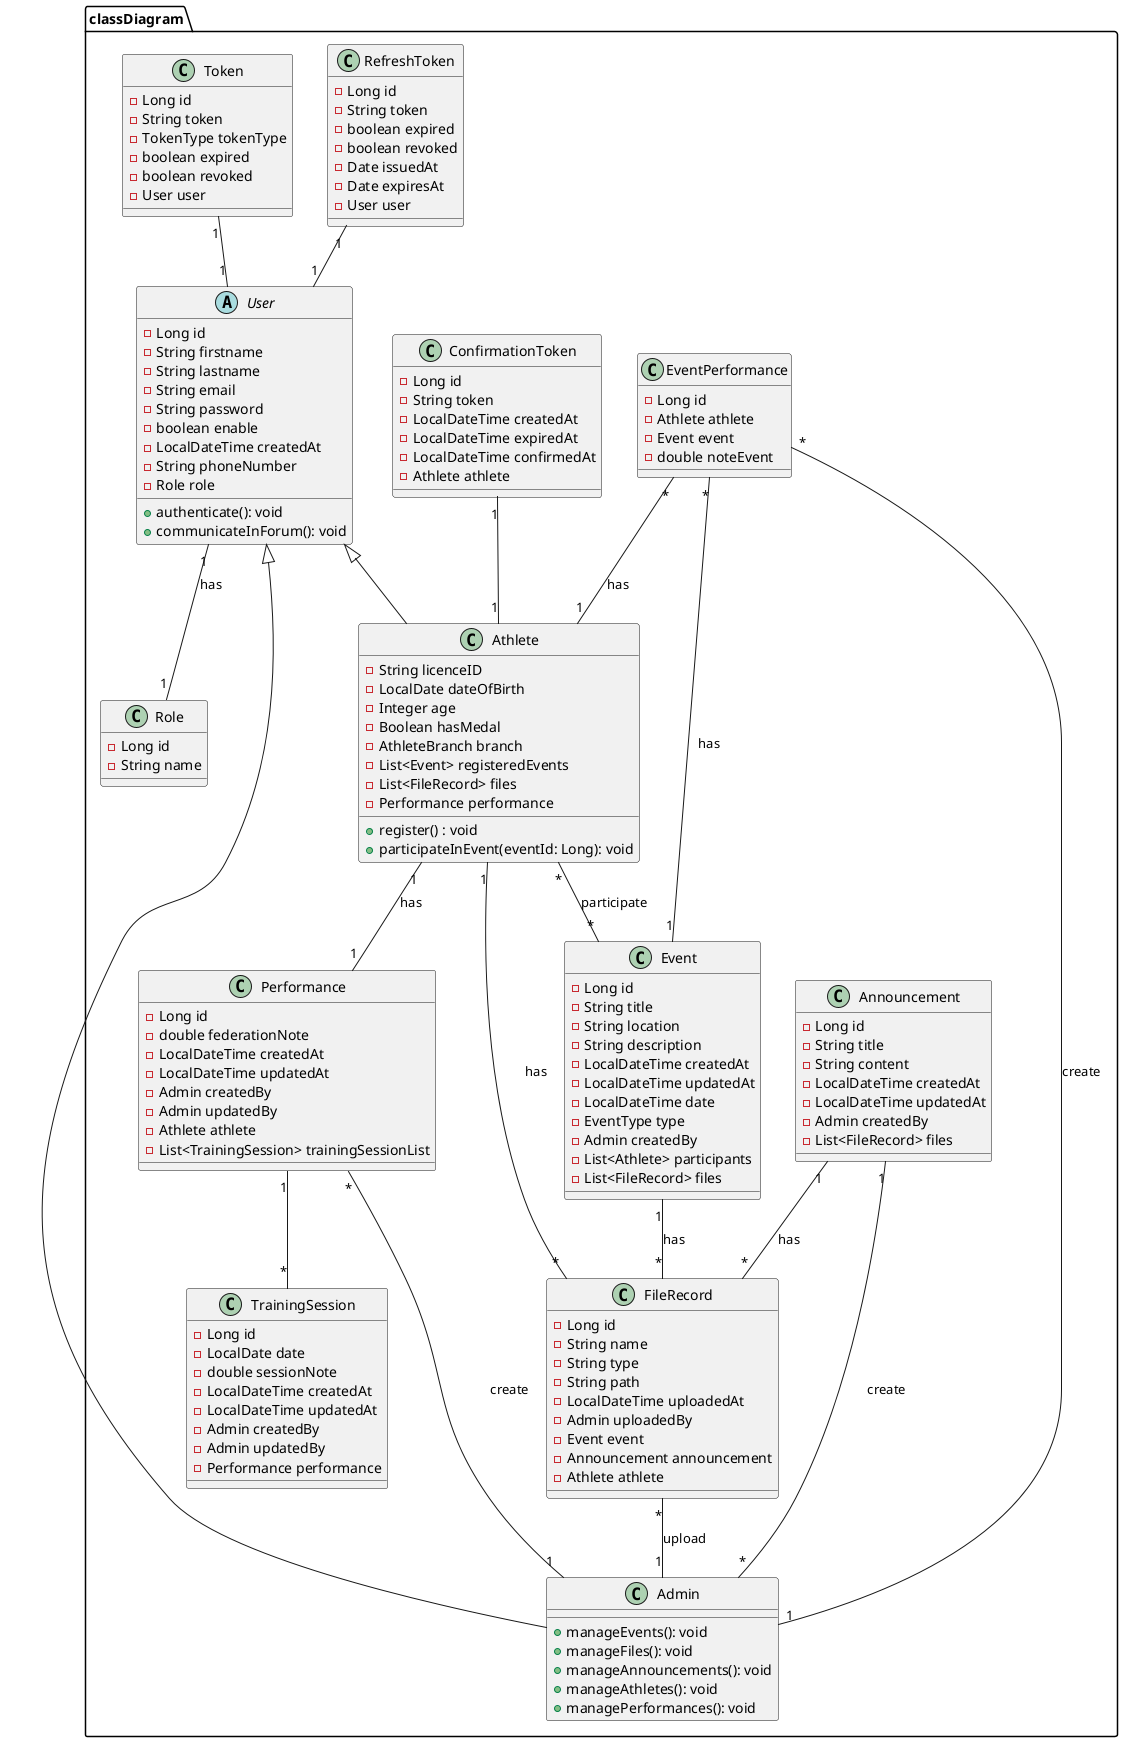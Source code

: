 @startuml

package "classDiagram" {
    class Announcement {
        -Long id
        -String title
        -String content
        -LocalDateTime createdAt
        -LocalDateTime updatedAt
        -Admin createdBy
        -List<FileRecord> files
    }

    Announcement "1" -- "*" FileRecord : has
    Announcement "1" -- "*" Admin : create

    class Event {
        -Long id
        -String title
        -String location
        -String description
        -LocalDateTime createdAt
        -LocalDateTime updatedAt
        -LocalDateTime date
        -EventType type
        -Admin createdBy
        -List<Athlete> participants
        -List<FileRecord> files


    }

    Event "1" -- "*" FileRecord : has
    Event "1" -- "*" EventPerformance : has

    class EventPerformance {
        -Long id
        -Athlete athlete
        -Event event
        -double noteEvent
    }
     EventPerformance "*" -- "1" Athlete : has


    class FileRecord {
        -Long id
        -String name
        -String type
        -String path
        -LocalDateTime uploadedAt
        -Admin uploadedBy
        -Event event
        -Announcement announcement
        -Athlete athlete
    }
    FileRecord "*" -- "1" Admin :upload


    class Performance {
        -Long id
        -double federationNote
        -LocalDateTime createdAt
        -LocalDateTime updatedAt
        -Admin createdBy
        -Admin updatedBy
        -Athlete athlete
        -List<TrainingSession> trainingSessionList
    }
     EventPerformance "*" -- "1" Admin : create


    class TrainingSession {
        -Long id
        -LocalDate date
        -double sessionNote
        -LocalDateTime createdAt
        -LocalDateTime updatedAt
        -Admin createdBy
        -Admin updatedBy
        -Performance performance
    }
    Performance "*" -- "1" Admin : create
    Performance "1" -- "*" TrainingSession

    class Role {
        -Long id
        -String name
    }

    User "1" -- "1" Role : has

        abstract class User {
            -Long id
            -String firstname
            -String lastname
            -String email
            -String password
            -boolean enable
            -LocalDateTime createdAt
            -String phoneNumber
            -Role role
            +authenticate(): void
            +communicateInForum(): void
        }

        User <|-- Admin
        User <|-- Athlete

        class Admin {
            +manageEvents(): void
            +manageFiles(): void
            +manageAnnouncements(): void
            +manageAthletes(): void
            +managePerformances(): void
        }

        class Athlete {
            -String licenceID
            -LocalDate dateOfBirth
            -Integer age
            -Boolean hasMedal
            -AthleteBranch branch
            -List<Event> registeredEvents
            -List<FileRecord> files
            -Performance performance
            +register() : void
            +participateInEvent(eventId: Long): void
        }


    Athlete "*" -- "*" Event : participate
    Athlete "1" -- "*" FileRecord : has
    Athlete "1" -- "1" Performance : has

    class ConfirmationToken {
        -Long id
        -String token
        -LocalDateTime createdAt
        -LocalDateTime expiredAt
        -LocalDateTime confirmedAt
        -Athlete athlete
    }

    ConfirmationToken "1" -- "1" Athlete

    class RefreshToken {
        -Long id
        -String token
        -boolean expired
        -boolean revoked
        -Date issuedAt
        -Date expiresAt
        -User user
    }

    RefreshToken "1" -- "1" User

    class Token {
        -Long id
        -String token
        -TokenType tokenType
        -boolean expired
        -boolean revoked
        -User user
    }

    Token "1" -- "1" User
}


@enduml
